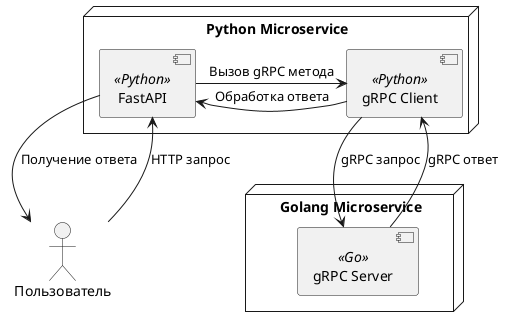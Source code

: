 @startuml
skinparam direction left to right

actor Пользователь as User

node "Python Microservice" {
    component "FastAPI" <<Python>> as python_server

    component "gRPC Client" <<Python>> as client
}

node "Golang Microservice" as Microservice {
    component "gRPC Server" <<Go>> as server
}

User --> python_server : HTTP запрос
python_server -> client : Вызов gRPC метода
client --> server : gRPC запрос
server --> client : gRPC ответ
client -> python_server : Обработка ответа
python_server --> User : Получение ответа

@enduml